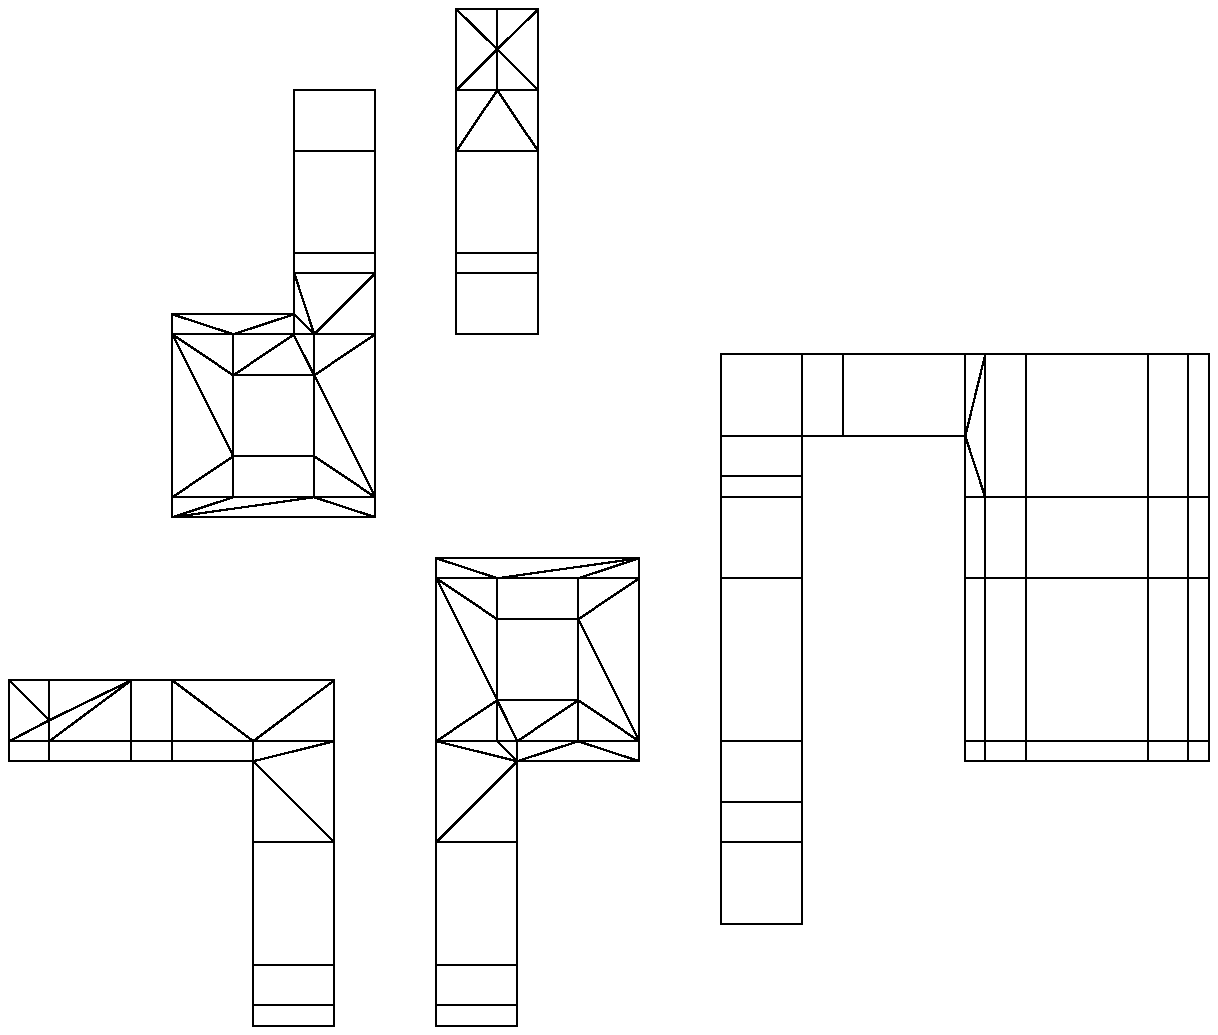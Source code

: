 .PS 6i
line  from -8,56 to 0,56
line  from -8,56 to -8,60
line  from -8,56 to -8,60
line  from -8,60 to 0,60
line  from 0,60 to 0,56
line  from 0,56 to -8,56
line  from -8,72 to 0,64
line  from -8,60 to 0,64
line  from 0,60 to 0,64
line  from -8,60 to -8,72
line  from -8,72 to 0,72
line  from 0,72 to 0,60
line  from 0,60 to -8,60
line  from 0,56 to 16,56
line  from 0,56 to 0,60
line  from 0,56 to 0,60
line  from 0,60 to 16,60
line  from 16,60 to 16,56
line  from 16,56 to 0,56
line  from 0,60 to 16,72
line  from 0,64 to 16,72
line  from 0,72 to 0,64
line  from 0,60 to 0,72
line  from 0,72 to 16,72
line  from 16,72 to 16,60
line  from 16,60 to 0,60
line  from 16,56 to 24,56
line  from 16,56 to 16,60
line  from 16,56 to 16,60
line  from 16,60 to 24,60
line  from 24,60 to 24,56
line  from 24,56 to 16,56
line  from 16,60 to 24,60
line  from 16,60 to 16,72
line  from 16,60 to 16,72
line  from 16,72 to 24,72
line  from 24,72 to 24,60
line  from 24,60 to 16,60
line  from 24,140 to 36,132
line  from 36,116 to 24,140
line  from 24,108 to 36,116
line  from 36,108 to 36,116
line  from 24,108 to 24,140
line  from 24,140 to 36,140
line  from 36,140 to 36,108
line  from 36,108 to 24,108
line  from 24,56 to 40,56
line  from 24,56 to 24,60
line  from 24,56 to 24,60
line  from 24,60 to 40,60
line  from 40,60 to 40,56
line  from 40,56 to 24,56
line  from 36,140 to 48,144
line  from 24,144 to 36,140
line  from 24,140 to 36,140
line  from 24,140 to 24,144
line  from 24,144 to 48,144
line  from 48,144 to 48,140
line  from 48,140 to 24,140
line  from 36,108 to 52,108
line  from 36,108 to 36,116
line  from 36,108 to 36,116
line  from 36,116 to 52,116
line  from 52,116 to 52,108
line  from 52,108 to 36,108
line  from 36,116 to 52,116
line  from 36,116 to 36,132
line  from 36,116 to 36,132
line  from 36,132 to 52,132
line  from 52,132 to 52,116
line  from 52,116 to 36,116
line  from 52,132 to 48,140
line  from 36,132 to 48,140
line  from 36,140 to 36,132
line  from 36,132 to 36,140
line  from 36,140 to 52,140
line  from 52,140 to 52,132
line  from 52,132 to 36,132
line  from 40,4 to 56,4
line  from 40,4 to 40,8
line  from 40,4 to 40,8
line  from 40,8 to 56,8
line  from 56,8 to 56,4
line  from 56,4 to 40,4
line  from 40,8 to 56,8
line  from 40,8 to 40,16
line  from 40,8 to 40,16
line  from 40,16 to 56,16
line  from 56,16 to 56,8
line  from 56,8 to 40,8
line  from 40,16 to 56,16
line  from 40,16 to 40,40
line  from 40,16 to 40,40
line  from 40,40 to 56,40
line  from 56,40 to 56,16
line  from 56,16 to 40,16
line  from 40,56 to 56,60
line  from 56,40 to 40,56
line  from 40,40 to 56,40
line  from 40,40 to 40,60
line  from 40,60 to 56,60
line  from 56,60 to 56,40
line  from 56,40 to 40,40
line  from 40,60 to 56,72
line  from 24,72 to 40,60
line  from 24,60 to 40,60
line  from 24,60 to 24,72
line  from 24,72 to 56,72
line  from 56,72 to 56,60
line  from 56,60 to 24,60
line  from 52,108 to 64,104
line  from 24,104 to 52,108
line  from 36,108 to 24,104
line  from 24,108 to 24,104
line  from 24,104 to 24,108
line  from 24,108 to 64,108
line  from 64,108 to 64,104
line  from 64,104 to 24,104
line  from 52,132 to 64,140
line  from 64,108 to 52,132
line  from 52,116 to 64,108
line  from 52,108 to 64,108
line  from 52,108 to 52,140
line  from 52,140 to 64,140
line  from 64,140 to 64,108
line  from 64,108 to 52,108
line  from 52,140 to 64,152
line  from 48,152 to 52,140
line  from 48,144 to 52,140
line  from 48,140 to 52,140
line  from 48,140 to 48,152
line  from 48,152 to 64,152
line  from 64,152 to 64,140
line  from 64,140 to 48,140
line  from 48,152 to 64,152
line  from 48,152 to 48,156
line  from 48,152 to 48,156
line  from 48,156 to 64,156
line  from 64,156 to 64,152
line  from 64,152 to 48,152
line  from 48,156 to 64,156
line  from 48,156 to 48,176
line  from 48,156 to 48,176
line  from 48,176 to 64,176
line  from 64,176 to 64,156
line  from 64,156 to 48,156
line  from 48,176 to 64,176
line  from 48,176 to 48,188
line  from 48,176 to 48,188
line  from 48,188 to 64,188
line  from 64,188 to 64,176
line  from 64,176 to 48,176
line  from 76,92 to 88,84
line  from 88,68 to 76,92
line  from 76,60 to 88,68
line  from 88,60 to 88,68
line  from 76,60 to 76,92
line  from 76,92 to 88,92
line  from 88,92 to 88,60
line  from 88,60 to 76,60
line  from 80,204 to 88,196
line  from 80,188 to 88,196
line  from 88,188 to 88,196
line  from 80,188 to 80,204
line  from 80,204 to 88,204
line  from 88,204 to 88,188
line  from 88,188 to 80,188
line  from 76,4 to 92,4
line  from 76,4 to 76,8
line  from 76,4 to 76,8
line  from 76,8 to 92,8
line  from 92,8 to 92,4
line  from 92,4 to 76,4
line  from 76,8 to 92,8
line  from 76,8 to 76,16
line  from 76,8 to 76,16
line  from 76,16 to 92,16
line  from 92,16 to 92,8
line  from 92,8 to 76,8
line  from 76,16 to 92,16
line  from 76,16 to 76,40
line  from 76,16 to 76,40
line  from 76,40 to 92,40
line  from 92,40 to 92,16
line  from 92,16 to 76,16
line  from 88,60 to 92,56
line  from 76,60 to 92,56
line  from 76,40 to 92,56
line  from 92,40 to 92,56
line  from 76,40 to 76,60
line  from 76,60 to 92,60
line  from 92,60 to 92,40
line  from 92,40 to 76,40
line  from 80,140 to 96,140
line  from 80,140 to 80,152
line  from 80,140 to 80,152
line  from 80,152 to 96,152
line  from 96,152 to 96,140
line  from 96,140 to 80,140
line  from 80,152 to 96,152
line  from 80,152 to 80,156
line  from 80,152 to 80,156
line  from 80,156 to 96,156
line  from 96,156 to 96,152
line  from 96,152 to 80,152
line  from 80,156 to 96,156
line  from 80,156 to 80,176
line  from 80,156 to 80,176
line  from 80,176 to 96,176
line  from 96,176 to 96,156
line  from 96,156 to 80,156
line  from 96,176 to 88,188
line  from 80,176 to 88,188
line  from 80,188 to 80,176
line  from 80,176 to 80,188
line  from 80,188 to 96,188
line  from 96,188 to 96,176
line  from 96,176 to 80,176
line  from 88,196 to 96,204
line  from 96,188 to 88,196
line  from 88,188 to 96,188
line  from 88,188 to 88,204
line  from 88,204 to 96,204
line  from 96,204 to 96,188
line  from 96,188 to 88,188
line  from 92,60 to 104,68
line  from 88,68 to 92,60
line  from 88,60 to 92,60
line  from 88,60 to 88,68
line  from 88,68 to 104,68
line  from 104,68 to 104,60
line  from 104,60 to 88,60
line  from 88,68 to 104,68
line  from 88,68 to 88,84
line  from 88,68 to 88,84
line  from 88,84 to 104,84
line  from 104,84 to 104,68
line  from 104,68 to 88,68
line  from 88,84 to 104,84
line  from 88,84 to 88,92
line  from 88,84 to 88,92
line  from 88,92 to 104,92
line  from 104,92 to 104,84
line  from 104,84 to 88,84
line  from 104,60 to 116,56
line  from 92,56 to 104,60
line  from 92,60 to 92,56
line  from 92,56 to 92,60
line  from 92,60 to 116,60
line  from 116,60 to 116,56
line  from 116,56 to 92,56
line  from 104,84 to 116,92
line  from 116,60 to 104,84
line  from 104,68 to 116,60
line  from 104,60 to 116,60
line  from 104,60 to 104,92
line  from 104,92 to 116,92
line  from 116,92 to 116,60
line  from 116,60 to 104,60
line  from 104,92 to 116,96
line  from 88,92 to 116,96
line  from 76,96 to 88,92
line  from 76,92 to 88,92
line  from 76,92 to 76,96
line  from 76,96 to 116,96
line  from 116,96 to 116,92
line  from 116,92 to 76,92
line  from 132,24 to 148,24
line  from 132,24 to 132,40
line  from 132,24 to 132,40
line  from 132,40 to 148,40
line  from 148,40 to 148,24
line  from 148,24 to 132,24
line  from 132,40 to 148,40
line  from 132,40 to 132,48
line  from 132,40 to 132,48
line  from 132,48 to 148,48
line  from 148,48 to 148,40
line  from 148,40 to 132,40
line  from 132,48 to 148,48
line  from 132,48 to 132,60
line  from 132,48 to 132,60
line  from 132,60 to 148,60
line  from 148,60 to 148,48
line  from 148,48 to 132,48
line  from 132,60 to 148,60
line  from 132,60 to 132,92
line  from 132,60 to 132,92
line  from 132,92 to 148,92
line  from 148,92 to 148,60
line  from 148,60 to 132,60
line  from 132,92 to 148,92
line  from 132,92 to 132,108
line  from 132,92 to 132,108
line  from 132,108 to 148,108
line  from 148,108 to 148,92
line  from 148,92 to 132,92
line  from 132,108 to 148,108
line  from 132,108 to 132,112
line  from 132,108 to 132,112
line  from 132,112 to 148,112
line  from 148,112 to 148,108
line  from 148,108 to 132,108
line  from 132,112 to 148,112
line  from 132,112 to 132,120
line  from 132,112 to 132,120
line  from 132,120 to 148,120
line  from 148,120 to 148,112
line  from 148,112 to 132,112
line  from 132,120 to 148,120
line  from 132,120 to 132,136
line  from 132,120 to 132,136
line  from 132,136 to 148,136
line  from 148,136 to 148,120
line  from 148,120 to 132,120
line  from 148,120 to 156,120
line  from 148,120 to 148,136
line  from 148,120 to 148,136
line  from 148,136 to 156,136
line  from 156,136 to 156,120
line  from 156,120 to 148,120
line  from 156,120 to 180,120
line  from 156,120 to 156,136
line  from 156,120 to 156,136
line  from 156,136 to 180,136
line  from 180,136 to 180,120
line  from 180,120 to 156,120
line  from 180,56 to 184,56
line  from 180,56 to 180,60
line  from 180,56 to 180,60
line  from 180,60 to 184,60
line  from 184,60 to 184,56
line  from 184,56 to 180,56
line  from 180,60 to 184,60
line  from 180,60 to 180,92
line  from 180,60 to 180,92
line  from 180,92 to 184,92
line  from 184,92 to 184,60
line  from 184,60 to 180,60
line  from 180,92 to 184,92
line  from 180,92 to 180,108
line  from 180,92 to 180,108
line  from 180,108 to 184,108
line  from 184,108 to 184,92
line  from 184,92 to 180,92
line  from 180,120 to 184,136
line  from 184,108 to 180,120
line  from 180,108 to 184,108
line  from 180,108 to 180,136
line  from 180,136 to 184,136
line  from 184,136 to 184,108
line  from 184,108 to 180,108
line  from 184,56 to 192,56
line  from 184,56 to 184,60
line  from 184,56 to 184,60
line  from 184,60 to 192,60
line  from 192,60 to 192,56
line  from 192,56 to 184,56
line  from 184,60 to 192,60
line  from 184,60 to 184,92
line  from 184,60 to 184,92
line  from 184,92 to 192,92
line  from 192,92 to 192,60
line  from 192,60 to 184,60
line  from 184,92 to 192,92
line  from 184,92 to 184,108
line  from 184,92 to 184,108
line  from 184,108 to 192,108
line  from 192,108 to 192,92
line  from 192,92 to 184,92
line  from 184,108 to 192,108
line  from 184,108 to 184,136
line  from 184,108 to 184,136
line  from 184,136 to 192,136
line  from 192,136 to 192,108
line  from 192,108 to 184,108
line  from 192,56 to 216,56
line  from 192,56 to 192,60
line  from 192,56 to 192,60
line  from 192,60 to 216,60
line  from 216,60 to 216,56
line  from 216,56 to 192,56
line  from 192,60 to 216,60
line  from 192,60 to 192,92
line  from 192,60 to 192,92
line  from 192,92 to 216,92
line  from 216,92 to 216,60
line  from 216,60 to 192,60
line  from 192,92 to 216,92
line  from 192,92 to 192,108
line  from 192,92 to 192,108
line  from 192,108 to 216,108
line  from 216,108 to 216,92
line  from 216,92 to 192,92
line  from 192,108 to 216,108
line  from 192,108 to 192,136
line  from 192,108 to 192,136
line  from 192,136 to 216,136
line  from 216,136 to 216,108
line  from 216,108 to 192,108
line  from 216,56 to 224,56
line  from 216,56 to 216,60
line  from 216,56 to 216,60
line  from 216,60 to 224,60
line  from 224,60 to 224,56
line  from 224,56 to 216,56
line  from 216,60 to 224,60
line  from 216,60 to 216,92
line  from 216,60 to 216,92
line  from 216,92 to 224,92
line  from 224,92 to 224,60
line  from 224,60 to 216,60
line  from 216,92 to 224,92
line  from 216,92 to 216,108
line  from 216,92 to 216,108
line  from 216,108 to 224,108
line  from 224,108 to 224,92
line  from 224,92 to 216,92
line  from 216,108 to 224,108
line  from 216,108 to 216,136
line  from 216,108 to 216,136
line  from 216,136 to 224,136
line  from 224,136 to 224,108
line  from 224,108 to 216,108
line  from 224,56 to 228,56
line  from 224,56 to 224,60
line  from 224,56 to 224,60
line  from 224,60 to 228,60
line  from 228,60 to 228,56
line  from 228,56 to 224,56
line  from 224,60 to 228,60
line  from 224,60 to 224,92
line  from 224,60 to 224,92
line  from 224,92 to 228,92
line  from 228,92 to 228,60
line  from 228,60 to 224,60
line  from 224,92 to 228,92
line  from 224,92 to 224,108
line  from 224,92 to 224,108
line  from 224,108 to 228,108
line  from 228,108 to 228,92
line  from 228,92 to 224,92
line  from 224,108 to 228,108
line  from 224,108 to 224,136
line  from 224,108 to 224,136
line  from 224,136 to 228,136
line  from 228,136 to 228,108
line  from 228,108 to 224,108
.PE
